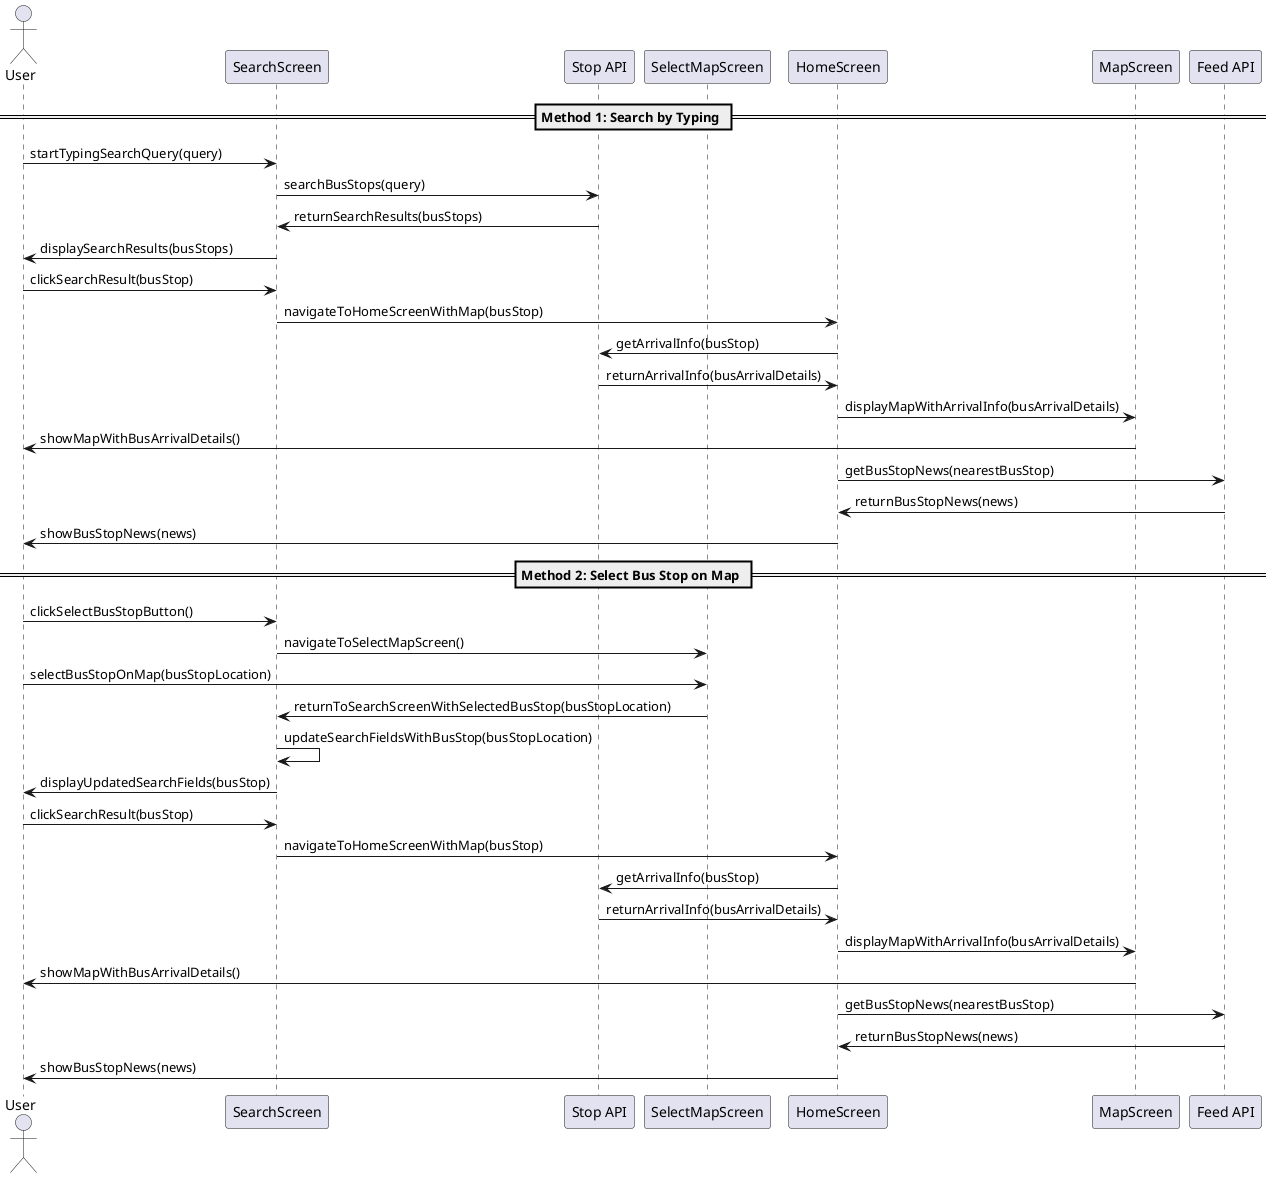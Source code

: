 @startuml

actor User
participant SearchScreen
participant "Stop API" as StopAPI
participant "SelectMapScreen" as SelectMapScreen
participant HomeScreen
participant "MapScreen" as HomeMapScreen
participant "Feed API" as FeedAPI

== Method 1: Search by Typing ==
User -> SearchScreen : startTypingSearchQuery(query)
SearchScreen -> StopAPI : searchBusStops(query)
StopAPI -> SearchScreen : returnSearchResults(busStops)
SearchScreen -> User : displaySearchResults(busStops)

User -> SearchScreen : clickSearchResult(busStop)
SearchScreen -> HomeScreen : navigateToHomeScreenWithMap(busStop)
HomeScreen -> StopAPI : getArrivalInfo(busStop)
StopAPI -> HomeScreen : returnArrivalInfo(busArrivalDetails)
HomeScreen -> HomeMapScreen : displayMapWithArrivalInfo(busArrivalDetails)
HomeMapScreen -> User : showMapWithBusArrivalDetails()

HomeScreen -> FeedAPI : getBusStopNews(nearestBusStop)
FeedAPI -> HomeScreen : returnBusStopNews(news)
HomeScreen -> User : showBusStopNews(news)

== Method 2: Select Bus Stop on Map ==
User -> SearchScreen : clickSelectBusStopButton()
SearchScreen -> SelectMapScreen : navigateToSelectMapScreen()
User -> SelectMapScreen : selectBusStopOnMap(busStopLocation)
SelectMapScreen -> SearchScreen : returnToSearchScreenWithSelectedBusStop(busStopLocation)
SearchScreen -> SearchScreen : updateSearchFieldsWithBusStop(busStopLocation)
SearchScreen -> User : displayUpdatedSearchFields(busStop)

User -> SearchScreen : clickSearchResult(busStop)
SearchScreen -> HomeScreen : navigateToHomeScreenWithMap(busStop)
HomeScreen -> StopAPI : getArrivalInfo(busStop)
StopAPI -> HomeScreen : returnArrivalInfo(busArrivalDetails)
HomeScreen -> HomeMapScreen : displayMapWithArrivalInfo(busArrivalDetails)
HomeMapScreen -> User : showMapWithBusArrivalDetails()

HomeScreen -> FeedAPI : getBusStopNews(nearestBusStop)
FeedAPI -> HomeScreen : returnBusStopNews(news)
HomeScreen -> User : showBusStopNews(news)

@enduml
